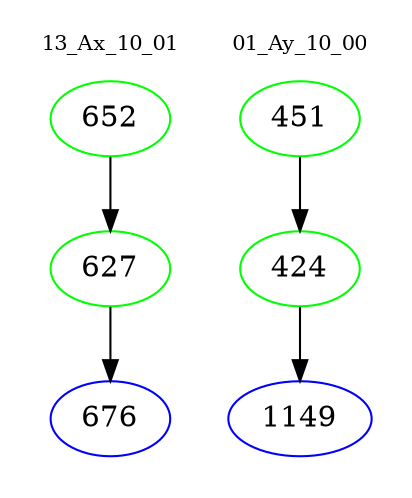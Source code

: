 digraph{
subgraph cluster_0 {
color = white
label = "13_Ax_10_01";
fontsize=10;
T0_652 [label="652", color="green"]
T0_652 -> T0_627 [color="black"]
T0_627 [label="627", color="green"]
T0_627 -> T0_676 [color="black"]
T0_676 [label="676", color="blue"]
}
subgraph cluster_1 {
color = white
label = "01_Ay_10_00";
fontsize=10;
T1_451 [label="451", color="green"]
T1_451 -> T1_424 [color="black"]
T1_424 [label="424", color="green"]
T1_424 -> T1_1149 [color="black"]
T1_1149 [label="1149", color="blue"]
}
}
